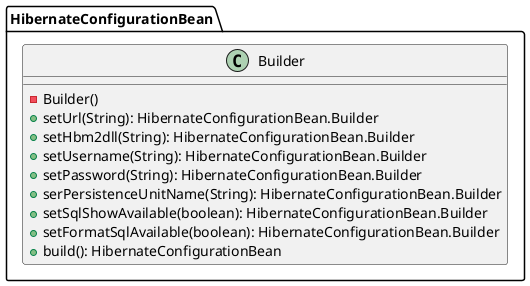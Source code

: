 @startuml

    class HibernateConfigurationBean.Builder {
        -Builder()
        +setUrl(String): HibernateConfigurationBean.Builder
        +setHbm2dll(String): HibernateConfigurationBean.Builder
        +setUsername(String): HibernateConfigurationBean.Builder
        +setPassword(String): HibernateConfigurationBean.Builder
        +serPersistenceUnitName(String): HibernateConfigurationBean.Builder
        +setSqlShowAvailable(boolean): HibernateConfigurationBean.Builder
        +setFormatSqlAvailable(boolean): HibernateConfigurationBean.Builder
        +build(): HibernateConfigurationBean
    }

@enduml
